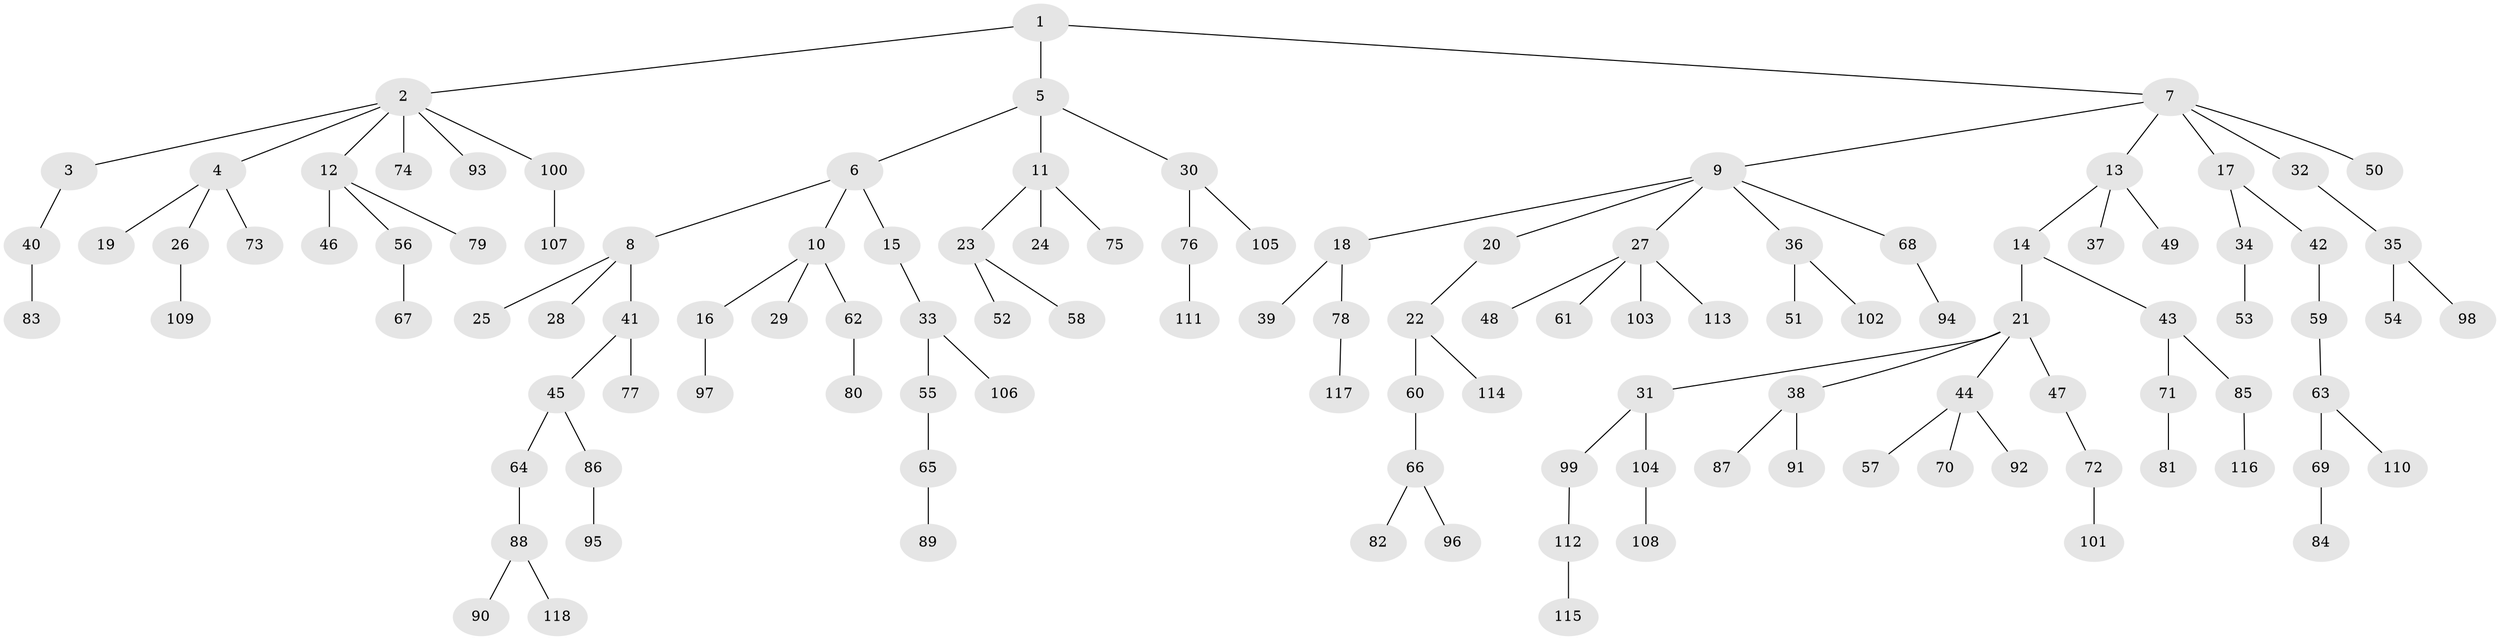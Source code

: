 // Generated by graph-tools (version 1.1) at 2025/15/03/09/25 04:15:40]
// undirected, 118 vertices, 117 edges
graph export_dot {
graph [start="1"]
  node [color=gray90,style=filled];
  1;
  2;
  3;
  4;
  5;
  6;
  7;
  8;
  9;
  10;
  11;
  12;
  13;
  14;
  15;
  16;
  17;
  18;
  19;
  20;
  21;
  22;
  23;
  24;
  25;
  26;
  27;
  28;
  29;
  30;
  31;
  32;
  33;
  34;
  35;
  36;
  37;
  38;
  39;
  40;
  41;
  42;
  43;
  44;
  45;
  46;
  47;
  48;
  49;
  50;
  51;
  52;
  53;
  54;
  55;
  56;
  57;
  58;
  59;
  60;
  61;
  62;
  63;
  64;
  65;
  66;
  67;
  68;
  69;
  70;
  71;
  72;
  73;
  74;
  75;
  76;
  77;
  78;
  79;
  80;
  81;
  82;
  83;
  84;
  85;
  86;
  87;
  88;
  89;
  90;
  91;
  92;
  93;
  94;
  95;
  96;
  97;
  98;
  99;
  100;
  101;
  102;
  103;
  104;
  105;
  106;
  107;
  108;
  109;
  110;
  111;
  112;
  113;
  114;
  115;
  116;
  117;
  118;
  1 -- 2;
  1 -- 5;
  1 -- 7;
  2 -- 3;
  2 -- 4;
  2 -- 12;
  2 -- 74;
  2 -- 93;
  2 -- 100;
  3 -- 40;
  4 -- 19;
  4 -- 26;
  4 -- 73;
  5 -- 6;
  5 -- 11;
  5 -- 30;
  6 -- 8;
  6 -- 10;
  6 -- 15;
  7 -- 9;
  7 -- 13;
  7 -- 17;
  7 -- 32;
  7 -- 50;
  8 -- 25;
  8 -- 28;
  8 -- 41;
  9 -- 18;
  9 -- 20;
  9 -- 27;
  9 -- 36;
  9 -- 68;
  10 -- 16;
  10 -- 29;
  10 -- 62;
  11 -- 23;
  11 -- 24;
  11 -- 75;
  12 -- 46;
  12 -- 56;
  12 -- 79;
  13 -- 14;
  13 -- 37;
  13 -- 49;
  14 -- 21;
  14 -- 43;
  15 -- 33;
  16 -- 97;
  17 -- 34;
  17 -- 42;
  18 -- 39;
  18 -- 78;
  20 -- 22;
  21 -- 31;
  21 -- 38;
  21 -- 44;
  21 -- 47;
  22 -- 60;
  22 -- 114;
  23 -- 52;
  23 -- 58;
  26 -- 109;
  27 -- 48;
  27 -- 61;
  27 -- 103;
  27 -- 113;
  30 -- 76;
  30 -- 105;
  31 -- 99;
  31 -- 104;
  32 -- 35;
  33 -- 55;
  33 -- 106;
  34 -- 53;
  35 -- 54;
  35 -- 98;
  36 -- 51;
  36 -- 102;
  38 -- 87;
  38 -- 91;
  40 -- 83;
  41 -- 45;
  41 -- 77;
  42 -- 59;
  43 -- 71;
  43 -- 85;
  44 -- 57;
  44 -- 70;
  44 -- 92;
  45 -- 64;
  45 -- 86;
  47 -- 72;
  55 -- 65;
  56 -- 67;
  59 -- 63;
  60 -- 66;
  62 -- 80;
  63 -- 69;
  63 -- 110;
  64 -- 88;
  65 -- 89;
  66 -- 82;
  66 -- 96;
  68 -- 94;
  69 -- 84;
  71 -- 81;
  72 -- 101;
  76 -- 111;
  78 -- 117;
  85 -- 116;
  86 -- 95;
  88 -- 90;
  88 -- 118;
  99 -- 112;
  100 -- 107;
  104 -- 108;
  112 -- 115;
}
